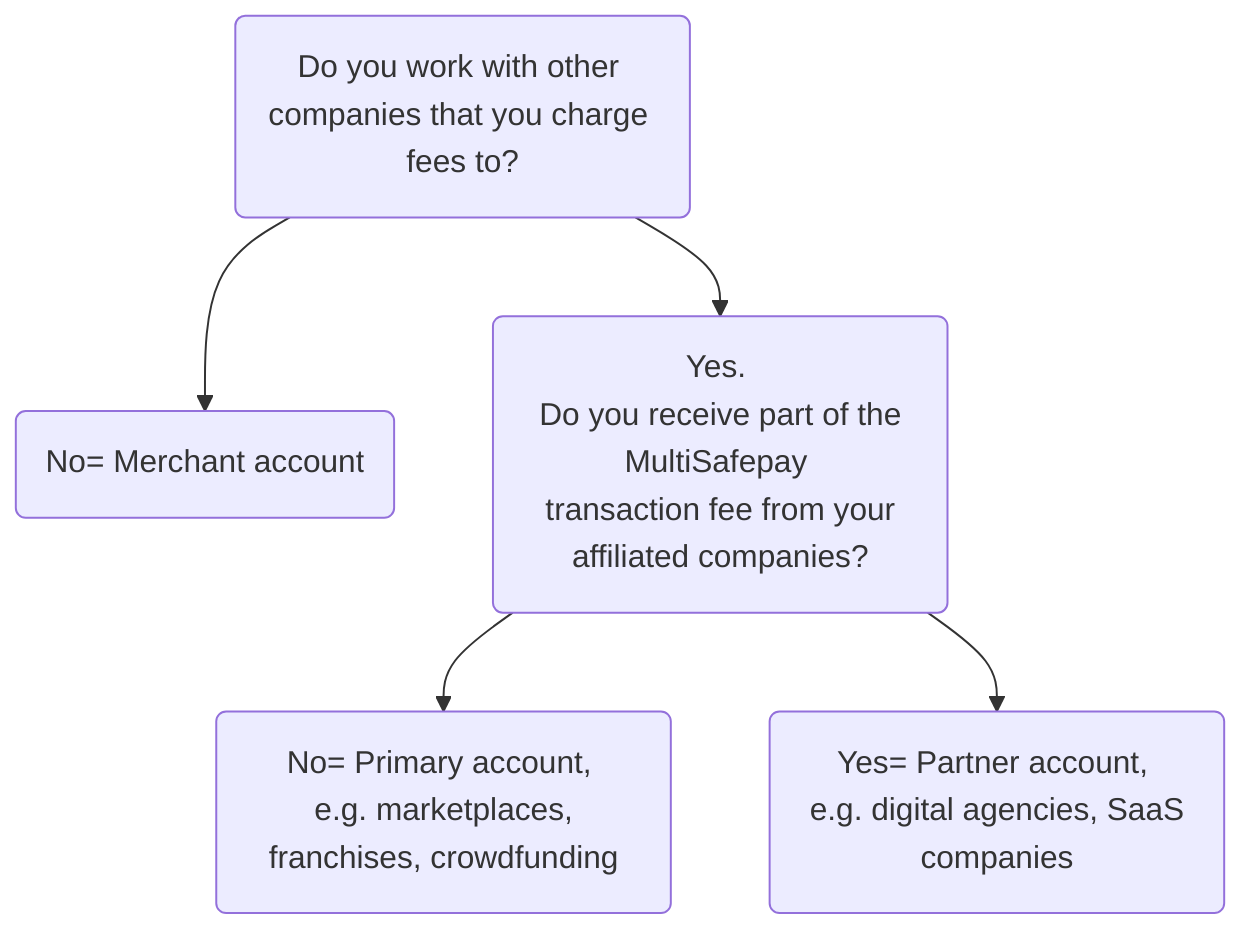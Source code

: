flowchart TD
    id1(Do you work with other companies that you charge fees to?)--> id2 & id3
    id2(No= Merchant account)
    id3(Yes. <br> Do you receive part of the MultiSafepay <br> transaction fee from your affiliated companies?)--> id4 & id5
    id4(No= Primary account, <br> e.g. marketplaces, franchises, crowdfunding)
    id5(Yes= Partner account, <br> e.g. digital agencies, SaaS companies)